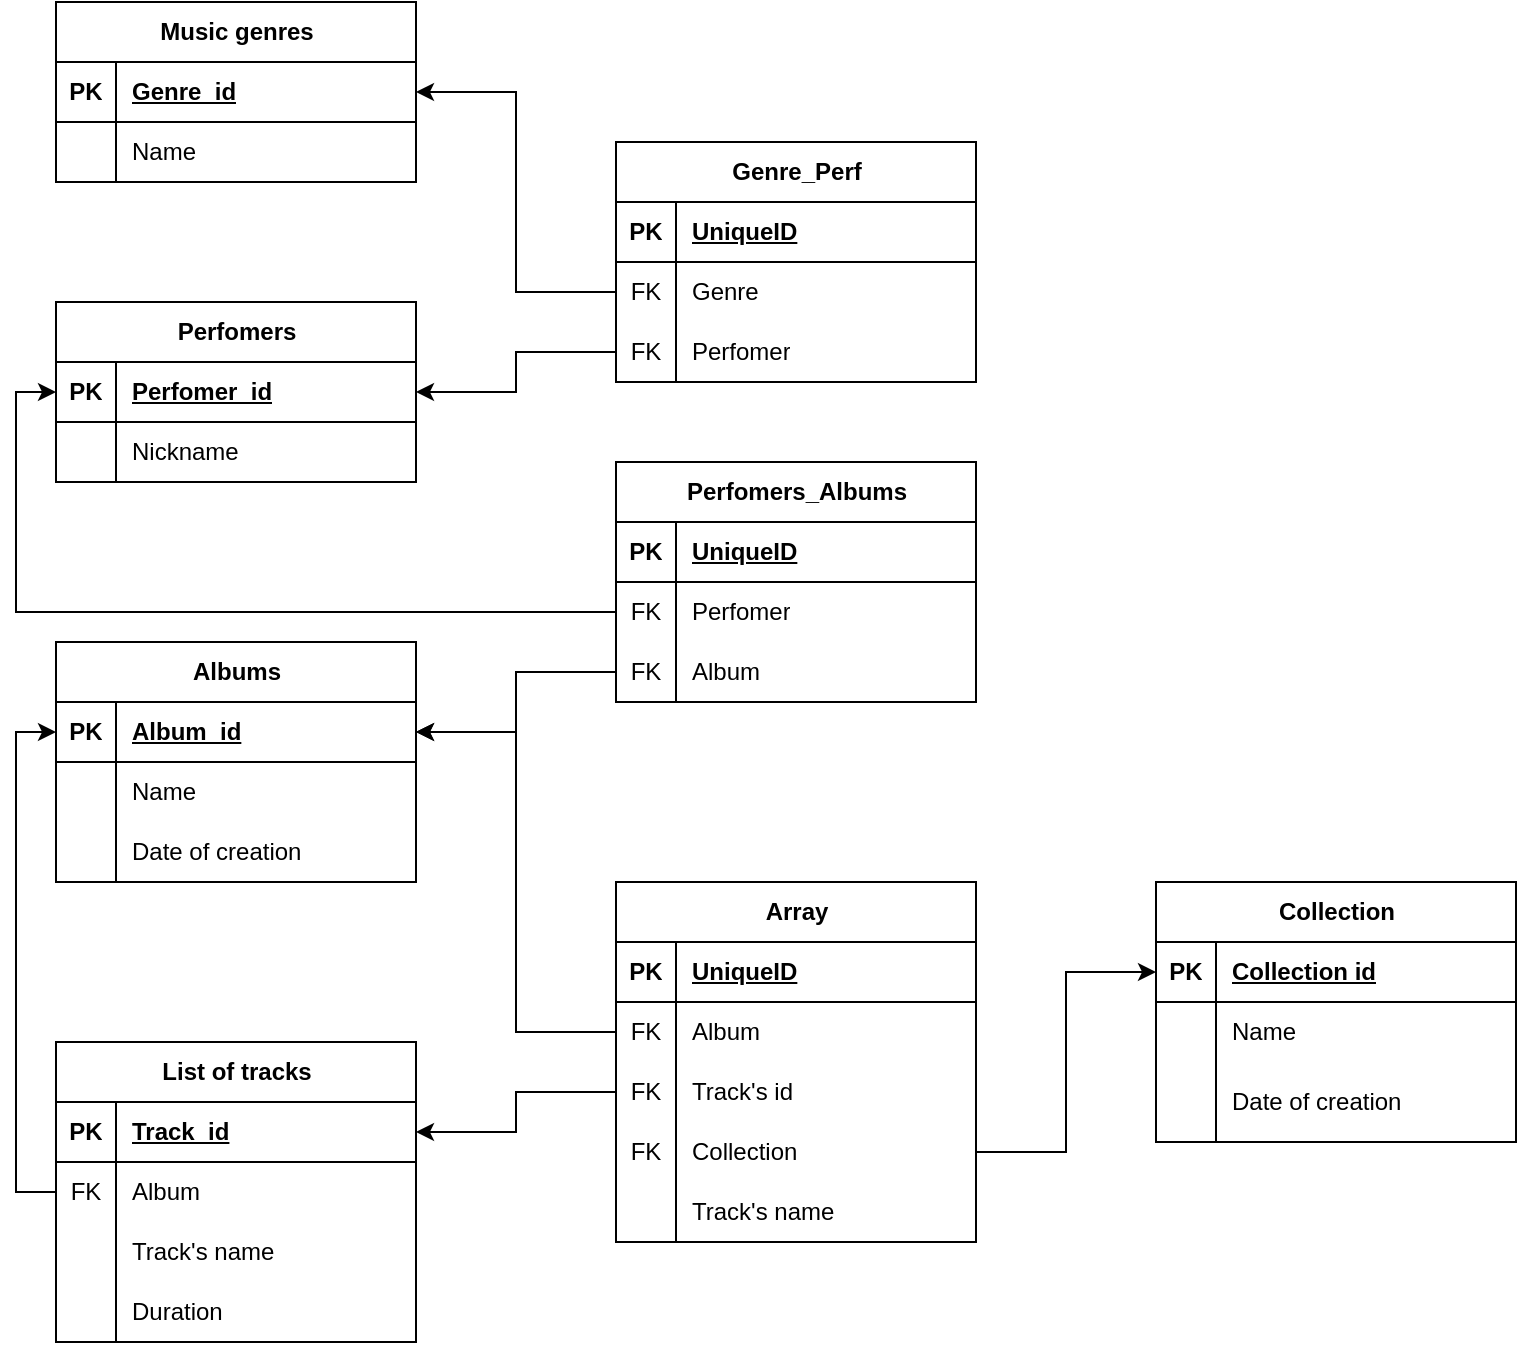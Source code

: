 <mxfile version="21.2.3" type="device">
  <diagram name="Страница 1" id="daUTFE4aFTcDJru5ysR5">
    <mxGraphModel dx="1434" dy="756" grid="1" gridSize="10" guides="1" tooltips="1" connect="1" arrows="1" fold="1" page="1" pageScale="1" pageWidth="827" pageHeight="1169" math="0" shadow="0">
      <root>
        <mxCell id="0" />
        <mxCell id="1" parent="0" />
        <mxCell id="YiW_4CkTxVdw71E6m7iI-1" value="Music genres" style="shape=table;startSize=30;container=1;collapsible=1;childLayout=tableLayout;fixedRows=1;rowLines=0;fontStyle=1;align=center;resizeLast=1;html=1;" vertex="1" parent="1">
          <mxGeometry x="40" y="20" width="180" height="90" as="geometry" />
        </mxCell>
        <mxCell id="YiW_4CkTxVdw71E6m7iI-2" value="" style="shape=tableRow;horizontal=0;startSize=0;swimlaneHead=0;swimlaneBody=0;fillColor=none;collapsible=0;dropTarget=0;points=[[0,0.5],[1,0.5]];portConstraint=eastwest;top=0;left=0;right=0;bottom=1;" vertex="1" parent="YiW_4CkTxVdw71E6m7iI-1">
          <mxGeometry y="30" width="180" height="30" as="geometry" />
        </mxCell>
        <mxCell id="YiW_4CkTxVdw71E6m7iI-3" value="PK" style="shape=partialRectangle;connectable=0;fillColor=none;top=0;left=0;bottom=0;right=0;fontStyle=1;overflow=hidden;whiteSpace=wrap;html=1;" vertex="1" parent="YiW_4CkTxVdw71E6m7iI-2">
          <mxGeometry width="30" height="30" as="geometry">
            <mxRectangle width="30" height="30" as="alternateBounds" />
          </mxGeometry>
        </mxCell>
        <mxCell id="YiW_4CkTxVdw71E6m7iI-4" value="Genre_id" style="shape=partialRectangle;connectable=0;fillColor=none;top=0;left=0;bottom=0;right=0;align=left;spacingLeft=6;fontStyle=5;overflow=hidden;whiteSpace=wrap;html=1;" vertex="1" parent="YiW_4CkTxVdw71E6m7iI-2">
          <mxGeometry x="30" width="150" height="30" as="geometry">
            <mxRectangle width="150" height="30" as="alternateBounds" />
          </mxGeometry>
        </mxCell>
        <mxCell id="YiW_4CkTxVdw71E6m7iI-5" value="" style="shape=tableRow;horizontal=0;startSize=0;swimlaneHead=0;swimlaneBody=0;fillColor=none;collapsible=0;dropTarget=0;points=[[0,0.5],[1,0.5]];portConstraint=eastwest;top=0;left=0;right=0;bottom=0;" vertex="1" parent="YiW_4CkTxVdw71E6m7iI-1">
          <mxGeometry y="60" width="180" height="30" as="geometry" />
        </mxCell>
        <mxCell id="YiW_4CkTxVdw71E6m7iI-6" value="" style="shape=partialRectangle;connectable=0;fillColor=none;top=0;left=0;bottom=0;right=0;editable=1;overflow=hidden;whiteSpace=wrap;html=1;" vertex="1" parent="YiW_4CkTxVdw71E6m7iI-5">
          <mxGeometry width="30" height="30" as="geometry">
            <mxRectangle width="30" height="30" as="alternateBounds" />
          </mxGeometry>
        </mxCell>
        <mxCell id="YiW_4CkTxVdw71E6m7iI-7" value="Name" style="shape=partialRectangle;connectable=0;fillColor=none;top=0;left=0;bottom=0;right=0;align=left;spacingLeft=6;overflow=hidden;whiteSpace=wrap;html=1;" vertex="1" parent="YiW_4CkTxVdw71E6m7iI-5">
          <mxGeometry x="30" width="150" height="30" as="geometry">
            <mxRectangle width="150" height="30" as="alternateBounds" />
          </mxGeometry>
        </mxCell>
        <mxCell id="YiW_4CkTxVdw71E6m7iI-8" value="Perfomers" style="shape=table;startSize=30;container=1;collapsible=1;childLayout=tableLayout;fixedRows=1;rowLines=0;fontStyle=1;align=center;resizeLast=1;html=1;" vertex="1" parent="1">
          <mxGeometry x="40" y="170" width="180" height="90" as="geometry" />
        </mxCell>
        <mxCell id="YiW_4CkTxVdw71E6m7iI-9" value="" style="shape=tableRow;horizontal=0;startSize=0;swimlaneHead=0;swimlaneBody=0;fillColor=none;collapsible=0;dropTarget=0;points=[[0,0.5],[1,0.5]];portConstraint=eastwest;top=0;left=0;right=0;bottom=1;" vertex="1" parent="YiW_4CkTxVdw71E6m7iI-8">
          <mxGeometry y="30" width="180" height="30" as="geometry" />
        </mxCell>
        <mxCell id="YiW_4CkTxVdw71E6m7iI-10" value="PK" style="shape=partialRectangle;connectable=0;fillColor=none;top=0;left=0;bottom=0;right=0;fontStyle=1;overflow=hidden;whiteSpace=wrap;html=1;" vertex="1" parent="YiW_4CkTxVdw71E6m7iI-9">
          <mxGeometry width="30" height="30" as="geometry">
            <mxRectangle width="30" height="30" as="alternateBounds" />
          </mxGeometry>
        </mxCell>
        <mxCell id="YiW_4CkTxVdw71E6m7iI-11" value="Perfomer_id" style="shape=partialRectangle;connectable=0;fillColor=none;top=0;left=0;bottom=0;right=0;align=left;spacingLeft=6;fontStyle=5;overflow=hidden;whiteSpace=wrap;html=1;" vertex="1" parent="YiW_4CkTxVdw71E6m7iI-9">
          <mxGeometry x="30" width="150" height="30" as="geometry">
            <mxRectangle width="150" height="30" as="alternateBounds" />
          </mxGeometry>
        </mxCell>
        <mxCell id="YiW_4CkTxVdw71E6m7iI-12" value="" style="shape=tableRow;horizontal=0;startSize=0;swimlaneHead=0;swimlaneBody=0;fillColor=none;collapsible=0;dropTarget=0;points=[[0,0.5],[1,0.5]];portConstraint=eastwest;top=0;left=0;right=0;bottom=0;" vertex="1" parent="YiW_4CkTxVdw71E6m7iI-8">
          <mxGeometry y="60" width="180" height="30" as="geometry" />
        </mxCell>
        <mxCell id="YiW_4CkTxVdw71E6m7iI-13" value="" style="shape=partialRectangle;connectable=0;fillColor=none;top=0;left=0;bottom=0;right=0;editable=1;overflow=hidden;whiteSpace=wrap;html=1;" vertex="1" parent="YiW_4CkTxVdw71E6m7iI-12">
          <mxGeometry width="30" height="30" as="geometry">
            <mxRectangle width="30" height="30" as="alternateBounds" />
          </mxGeometry>
        </mxCell>
        <mxCell id="YiW_4CkTxVdw71E6m7iI-14" value="Nickname" style="shape=partialRectangle;connectable=0;fillColor=none;top=0;left=0;bottom=0;right=0;align=left;spacingLeft=6;overflow=hidden;whiteSpace=wrap;html=1;" vertex="1" parent="YiW_4CkTxVdw71E6m7iI-12">
          <mxGeometry x="30" width="150" height="30" as="geometry">
            <mxRectangle width="150" height="30" as="alternateBounds" />
          </mxGeometry>
        </mxCell>
        <mxCell id="YiW_4CkTxVdw71E6m7iI-18" value="Genre_Perf" style="shape=table;startSize=30;container=1;collapsible=1;childLayout=tableLayout;fixedRows=1;rowLines=0;fontStyle=1;align=center;resizeLast=1;html=1;" vertex="1" parent="1">
          <mxGeometry x="320" y="90" width="180" height="120" as="geometry" />
        </mxCell>
        <mxCell id="YiW_4CkTxVdw71E6m7iI-19" value="" style="shape=tableRow;horizontal=0;startSize=0;swimlaneHead=0;swimlaneBody=0;fillColor=none;collapsible=0;dropTarget=0;points=[[0,0.5],[1,0.5]];portConstraint=eastwest;top=0;left=0;right=0;bottom=1;" vertex="1" parent="YiW_4CkTxVdw71E6m7iI-18">
          <mxGeometry y="30" width="180" height="30" as="geometry" />
        </mxCell>
        <mxCell id="YiW_4CkTxVdw71E6m7iI-20" value="PK" style="shape=partialRectangle;connectable=0;fillColor=none;top=0;left=0;bottom=0;right=0;fontStyle=1;overflow=hidden;whiteSpace=wrap;html=1;" vertex="1" parent="YiW_4CkTxVdw71E6m7iI-19">
          <mxGeometry width="30" height="30" as="geometry">
            <mxRectangle width="30" height="30" as="alternateBounds" />
          </mxGeometry>
        </mxCell>
        <mxCell id="YiW_4CkTxVdw71E6m7iI-21" value="UniqueID" style="shape=partialRectangle;connectable=0;fillColor=none;top=0;left=0;bottom=0;right=0;align=left;spacingLeft=6;fontStyle=5;overflow=hidden;whiteSpace=wrap;html=1;" vertex="1" parent="YiW_4CkTxVdw71E6m7iI-19">
          <mxGeometry x="30" width="150" height="30" as="geometry">
            <mxRectangle width="150" height="30" as="alternateBounds" />
          </mxGeometry>
        </mxCell>
        <mxCell id="YiW_4CkTxVdw71E6m7iI-22" value="" style="shape=tableRow;horizontal=0;startSize=0;swimlaneHead=0;swimlaneBody=0;fillColor=none;collapsible=0;dropTarget=0;points=[[0,0.5],[1,0.5]];portConstraint=eastwest;top=0;left=0;right=0;bottom=0;" vertex="1" parent="YiW_4CkTxVdw71E6m7iI-18">
          <mxGeometry y="60" width="180" height="30" as="geometry" />
        </mxCell>
        <mxCell id="YiW_4CkTxVdw71E6m7iI-23" value="FK" style="shape=partialRectangle;connectable=0;fillColor=none;top=0;left=0;bottom=0;right=0;editable=1;overflow=hidden;whiteSpace=wrap;html=1;" vertex="1" parent="YiW_4CkTxVdw71E6m7iI-22">
          <mxGeometry width="30" height="30" as="geometry">
            <mxRectangle width="30" height="30" as="alternateBounds" />
          </mxGeometry>
        </mxCell>
        <mxCell id="YiW_4CkTxVdw71E6m7iI-24" value="Genre" style="shape=partialRectangle;connectable=0;fillColor=none;top=0;left=0;bottom=0;right=0;align=left;spacingLeft=6;overflow=hidden;whiteSpace=wrap;html=1;" vertex="1" parent="YiW_4CkTxVdw71E6m7iI-22">
          <mxGeometry x="30" width="150" height="30" as="geometry">
            <mxRectangle width="150" height="30" as="alternateBounds" />
          </mxGeometry>
        </mxCell>
        <mxCell id="YiW_4CkTxVdw71E6m7iI-25" value="" style="shape=tableRow;horizontal=0;startSize=0;swimlaneHead=0;swimlaneBody=0;fillColor=none;collapsible=0;dropTarget=0;points=[[0,0.5],[1,0.5]];portConstraint=eastwest;top=0;left=0;right=0;bottom=0;" vertex="1" parent="YiW_4CkTxVdw71E6m7iI-18">
          <mxGeometry y="90" width="180" height="30" as="geometry" />
        </mxCell>
        <mxCell id="YiW_4CkTxVdw71E6m7iI-26" value="FK" style="shape=partialRectangle;connectable=0;fillColor=none;top=0;left=0;bottom=0;right=0;editable=1;overflow=hidden;whiteSpace=wrap;html=1;" vertex="1" parent="YiW_4CkTxVdw71E6m7iI-25">
          <mxGeometry width="30" height="30" as="geometry">
            <mxRectangle width="30" height="30" as="alternateBounds" />
          </mxGeometry>
        </mxCell>
        <mxCell id="YiW_4CkTxVdw71E6m7iI-27" value="Perfomer" style="shape=partialRectangle;connectable=0;fillColor=none;top=0;left=0;bottom=0;right=0;align=left;spacingLeft=6;overflow=hidden;whiteSpace=wrap;html=1;" vertex="1" parent="YiW_4CkTxVdw71E6m7iI-25">
          <mxGeometry x="30" width="150" height="30" as="geometry">
            <mxRectangle width="150" height="30" as="alternateBounds" />
          </mxGeometry>
        </mxCell>
        <mxCell id="YiW_4CkTxVdw71E6m7iI-31" style="edgeStyle=orthogonalEdgeStyle;rounded=0;orthogonalLoop=1;jettySize=auto;html=1;exitX=0;exitY=0.5;exitDx=0;exitDy=0;entryX=1;entryY=0.5;entryDx=0;entryDy=0;" edge="1" parent="1" source="YiW_4CkTxVdw71E6m7iI-22" target="YiW_4CkTxVdw71E6m7iI-2">
          <mxGeometry relative="1" as="geometry" />
        </mxCell>
        <mxCell id="YiW_4CkTxVdw71E6m7iI-33" value="Albums" style="shape=table;startSize=30;container=1;collapsible=1;childLayout=tableLayout;fixedRows=1;rowLines=0;fontStyle=1;align=center;resizeLast=1;html=1;" vertex="1" parent="1">
          <mxGeometry x="40" y="340" width="180" height="120" as="geometry" />
        </mxCell>
        <mxCell id="YiW_4CkTxVdw71E6m7iI-34" value="" style="shape=tableRow;horizontal=0;startSize=0;swimlaneHead=0;swimlaneBody=0;fillColor=none;collapsible=0;dropTarget=0;points=[[0,0.5],[1,0.5]];portConstraint=eastwest;top=0;left=0;right=0;bottom=1;" vertex="1" parent="YiW_4CkTxVdw71E6m7iI-33">
          <mxGeometry y="30" width="180" height="30" as="geometry" />
        </mxCell>
        <mxCell id="YiW_4CkTxVdw71E6m7iI-35" value="PK" style="shape=partialRectangle;connectable=0;fillColor=none;top=0;left=0;bottom=0;right=0;fontStyle=1;overflow=hidden;whiteSpace=wrap;html=1;" vertex="1" parent="YiW_4CkTxVdw71E6m7iI-34">
          <mxGeometry width="30" height="30" as="geometry">
            <mxRectangle width="30" height="30" as="alternateBounds" />
          </mxGeometry>
        </mxCell>
        <mxCell id="YiW_4CkTxVdw71E6m7iI-36" value="Album_id" style="shape=partialRectangle;connectable=0;fillColor=none;top=0;left=0;bottom=0;right=0;align=left;spacingLeft=6;fontStyle=5;overflow=hidden;whiteSpace=wrap;html=1;" vertex="1" parent="YiW_4CkTxVdw71E6m7iI-34">
          <mxGeometry x="30" width="150" height="30" as="geometry">
            <mxRectangle width="150" height="30" as="alternateBounds" />
          </mxGeometry>
        </mxCell>
        <mxCell id="YiW_4CkTxVdw71E6m7iI-37" value="" style="shape=tableRow;horizontal=0;startSize=0;swimlaneHead=0;swimlaneBody=0;fillColor=none;collapsible=0;dropTarget=0;points=[[0,0.5],[1,0.5]];portConstraint=eastwest;top=0;left=0;right=0;bottom=0;" vertex="1" parent="YiW_4CkTxVdw71E6m7iI-33">
          <mxGeometry y="60" width="180" height="30" as="geometry" />
        </mxCell>
        <mxCell id="YiW_4CkTxVdw71E6m7iI-38" value="" style="shape=partialRectangle;connectable=0;fillColor=none;top=0;left=0;bottom=0;right=0;editable=1;overflow=hidden;whiteSpace=wrap;html=1;" vertex="1" parent="YiW_4CkTxVdw71E6m7iI-37">
          <mxGeometry width="30" height="30" as="geometry">
            <mxRectangle width="30" height="30" as="alternateBounds" />
          </mxGeometry>
        </mxCell>
        <mxCell id="YiW_4CkTxVdw71E6m7iI-39" value="Name" style="shape=partialRectangle;connectable=0;fillColor=none;top=0;left=0;bottom=0;right=0;align=left;spacingLeft=6;overflow=hidden;whiteSpace=wrap;html=1;" vertex="1" parent="YiW_4CkTxVdw71E6m7iI-37">
          <mxGeometry x="30" width="150" height="30" as="geometry">
            <mxRectangle width="150" height="30" as="alternateBounds" />
          </mxGeometry>
        </mxCell>
        <mxCell id="YiW_4CkTxVdw71E6m7iI-40" value="" style="shape=tableRow;horizontal=0;startSize=0;swimlaneHead=0;swimlaneBody=0;fillColor=none;collapsible=0;dropTarget=0;points=[[0,0.5],[1,0.5]];portConstraint=eastwest;top=0;left=0;right=0;bottom=0;" vertex="1" parent="YiW_4CkTxVdw71E6m7iI-33">
          <mxGeometry y="90" width="180" height="30" as="geometry" />
        </mxCell>
        <mxCell id="YiW_4CkTxVdw71E6m7iI-41" value="" style="shape=partialRectangle;connectable=0;fillColor=none;top=0;left=0;bottom=0;right=0;editable=1;overflow=hidden;whiteSpace=wrap;html=1;" vertex="1" parent="YiW_4CkTxVdw71E6m7iI-40">
          <mxGeometry width="30" height="30" as="geometry">
            <mxRectangle width="30" height="30" as="alternateBounds" />
          </mxGeometry>
        </mxCell>
        <mxCell id="YiW_4CkTxVdw71E6m7iI-42" value="Date of creation" style="shape=partialRectangle;connectable=0;fillColor=none;top=0;left=0;bottom=0;right=0;align=left;spacingLeft=6;overflow=hidden;whiteSpace=wrap;html=1;" vertex="1" parent="YiW_4CkTxVdw71E6m7iI-40">
          <mxGeometry x="30" width="150" height="30" as="geometry">
            <mxRectangle width="150" height="30" as="alternateBounds" />
          </mxGeometry>
        </mxCell>
        <mxCell id="YiW_4CkTxVdw71E6m7iI-46" value="Perfomers_Albums" style="shape=table;startSize=30;container=1;collapsible=1;childLayout=tableLayout;fixedRows=1;rowLines=0;fontStyle=1;align=center;resizeLast=1;html=1;" vertex="1" parent="1">
          <mxGeometry x="320" y="250" width="180" height="120" as="geometry" />
        </mxCell>
        <mxCell id="YiW_4CkTxVdw71E6m7iI-47" value="" style="shape=tableRow;horizontal=0;startSize=0;swimlaneHead=0;swimlaneBody=0;fillColor=none;collapsible=0;dropTarget=0;points=[[0,0.5],[1,0.5]];portConstraint=eastwest;top=0;left=0;right=0;bottom=1;" vertex="1" parent="YiW_4CkTxVdw71E6m7iI-46">
          <mxGeometry y="30" width="180" height="30" as="geometry" />
        </mxCell>
        <mxCell id="YiW_4CkTxVdw71E6m7iI-48" value="PK" style="shape=partialRectangle;connectable=0;fillColor=none;top=0;left=0;bottom=0;right=0;fontStyle=1;overflow=hidden;whiteSpace=wrap;html=1;" vertex="1" parent="YiW_4CkTxVdw71E6m7iI-47">
          <mxGeometry width="30" height="30" as="geometry">
            <mxRectangle width="30" height="30" as="alternateBounds" />
          </mxGeometry>
        </mxCell>
        <mxCell id="YiW_4CkTxVdw71E6m7iI-49" value="UniqueID" style="shape=partialRectangle;connectable=0;fillColor=none;top=0;left=0;bottom=0;right=0;align=left;spacingLeft=6;fontStyle=5;overflow=hidden;whiteSpace=wrap;html=1;" vertex="1" parent="YiW_4CkTxVdw71E6m7iI-47">
          <mxGeometry x="30" width="150" height="30" as="geometry">
            <mxRectangle width="150" height="30" as="alternateBounds" />
          </mxGeometry>
        </mxCell>
        <mxCell id="YiW_4CkTxVdw71E6m7iI-50" value="" style="shape=tableRow;horizontal=0;startSize=0;swimlaneHead=0;swimlaneBody=0;fillColor=none;collapsible=0;dropTarget=0;points=[[0,0.5],[1,0.5]];portConstraint=eastwest;top=0;left=0;right=0;bottom=0;" vertex="1" parent="YiW_4CkTxVdw71E6m7iI-46">
          <mxGeometry y="60" width="180" height="30" as="geometry" />
        </mxCell>
        <mxCell id="YiW_4CkTxVdw71E6m7iI-51" value="FK" style="shape=partialRectangle;connectable=0;fillColor=none;top=0;left=0;bottom=0;right=0;editable=1;overflow=hidden;whiteSpace=wrap;html=1;" vertex="1" parent="YiW_4CkTxVdw71E6m7iI-50">
          <mxGeometry width="30" height="30" as="geometry">
            <mxRectangle width="30" height="30" as="alternateBounds" />
          </mxGeometry>
        </mxCell>
        <mxCell id="YiW_4CkTxVdw71E6m7iI-52" value="Perfomer" style="shape=partialRectangle;connectable=0;fillColor=none;top=0;left=0;bottom=0;right=0;align=left;spacingLeft=6;overflow=hidden;whiteSpace=wrap;html=1;" vertex="1" parent="YiW_4CkTxVdw71E6m7iI-50">
          <mxGeometry x="30" width="150" height="30" as="geometry">
            <mxRectangle width="150" height="30" as="alternateBounds" />
          </mxGeometry>
        </mxCell>
        <mxCell id="YiW_4CkTxVdw71E6m7iI-53" value="" style="shape=tableRow;horizontal=0;startSize=0;swimlaneHead=0;swimlaneBody=0;fillColor=none;collapsible=0;dropTarget=0;points=[[0,0.5],[1,0.5]];portConstraint=eastwest;top=0;left=0;right=0;bottom=0;" vertex="1" parent="YiW_4CkTxVdw71E6m7iI-46">
          <mxGeometry y="90" width="180" height="30" as="geometry" />
        </mxCell>
        <mxCell id="YiW_4CkTxVdw71E6m7iI-54" value="FK" style="shape=partialRectangle;connectable=0;fillColor=none;top=0;left=0;bottom=0;right=0;editable=1;overflow=hidden;whiteSpace=wrap;html=1;" vertex="1" parent="YiW_4CkTxVdw71E6m7iI-53">
          <mxGeometry width="30" height="30" as="geometry">
            <mxRectangle width="30" height="30" as="alternateBounds" />
          </mxGeometry>
        </mxCell>
        <mxCell id="YiW_4CkTxVdw71E6m7iI-55" value="Album" style="shape=partialRectangle;connectable=0;fillColor=none;top=0;left=0;bottom=0;right=0;align=left;spacingLeft=6;overflow=hidden;whiteSpace=wrap;html=1;" vertex="1" parent="YiW_4CkTxVdw71E6m7iI-53">
          <mxGeometry x="30" width="150" height="30" as="geometry">
            <mxRectangle width="150" height="30" as="alternateBounds" />
          </mxGeometry>
        </mxCell>
        <mxCell id="YiW_4CkTxVdw71E6m7iI-63" style="edgeStyle=orthogonalEdgeStyle;rounded=0;orthogonalLoop=1;jettySize=auto;html=1;exitX=0;exitY=0.5;exitDx=0;exitDy=0;entryX=1;entryY=0.5;entryDx=0;entryDy=0;" edge="1" parent="1" source="YiW_4CkTxVdw71E6m7iI-25" target="YiW_4CkTxVdw71E6m7iI-9">
          <mxGeometry relative="1" as="geometry" />
        </mxCell>
        <mxCell id="YiW_4CkTxVdw71E6m7iI-64" style="edgeStyle=orthogonalEdgeStyle;rounded=0;orthogonalLoop=1;jettySize=auto;html=1;exitX=0;exitY=0.5;exitDx=0;exitDy=0;entryX=0;entryY=0.5;entryDx=0;entryDy=0;" edge="1" parent="1" source="YiW_4CkTxVdw71E6m7iI-50" target="YiW_4CkTxVdw71E6m7iI-9">
          <mxGeometry relative="1" as="geometry" />
        </mxCell>
        <mxCell id="YiW_4CkTxVdw71E6m7iI-65" style="edgeStyle=orthogonalEdgeStyle;rounded=0;orthogonalLoop=1;jettySize=auto;html=1;exitX=0;exitY=0.5;exitDx=0;exitDy=0;entryX=1;entryY=0.5;entryDx=0;entryDy=0;" edge="1" parent="1" source="YiW_4CkTxVdw71E6m7iI-53" target="YiW_4CkTxVdw71E6m7iI-34">
          <mxGeometry relative="1" as="geometry" />
        </mxCell>
        <mxCell id="YiW_4CkTxVdw71E6m7iI-66" value="List of tracks" style="shape=table;startSize=30;container=1;collapsible=1;childLayout=tableLayout;fixedRows=1;rowLines=0;fontStyle=1;align=center;resizeLast=1;html=1;" vertex="1" parent="1">
          <mxGeometry x="40" y="540" width="180" height="150" as="geometry" />
        </mxCell>
        <mxCell id="YiW_4CkTxVdw71E6m7iI-67" value="" style="shape=tableRow;horizontal=0;startSize=0;swimlaneHead=0;swimlaneBody=0;fillColor=none;collapsible=0;dropTarget=0;points=[[0,0.5],[1,0.5]];portConstraint=eastwest;top=0;left=0;right=0;bottom=1;" vertex="1" parent="YiW_4CkTxVdw71E6m7iI-66">
          <mxGeometry y="30" width="180" height="30" as="geometry" />
        </mxCell>
        <mxCell id="YiW_4CkTxVdw71E6m7iI-68" value="PK" style="shape=partialRectangle;connectable=0;fillColor=none;top=0;left=0;bottom=0;right=0;fontStyle=1;overflow=hidden;whiteSpace=wrap;html=1;" vertex="1" parent="YiW_4CkTxVdw71E6m7iI-67">
          <mxGeometry width="30" height="30" as="geometry">
            <mxRectangle width="30" height="30" as="alternateBounds" />
          </mxGeometry>
        </mxCell>
        <mxCell id="YiW_4CkTxVdw71E6m7iI-69" value="Track_id" style="shape=partialRectangle;connectable=0;fillColor=none;top=0;left=0;bottom=0;right=0;align=left;spacingLeft=6;fontStyle=5;overflow=hidden;whiteSpace=wrap;html=1;" vertex="1" parent="YiW_4CkTxVdw71E6m7iI-67">
          <mxGeometry x="30" width="150" height="30" as="geometry">
            <mxRectangle width="150" height="30" as="alternateBounds" />
          </mxGeometry>
        </mxCell>
        <mxCell id="YiW_4CkTxVdw71E6m7iI-70" value="" style="shape=tableRow;horizontal=0;startSize=0;swimlaneHead=0;swimlaneBody=0;fillColor=none;collapsible=0;dropTarget=0;points=[[0,0.5],[1,0.5]];portConstraint=eastwest;top=0;left=0;right=0;bottom=0;" vertex="1" parent="YiW_4CkTxVdw71E6m7iI-66">
          <mxGeometry y="60" width="180" height="30" as="geometry" />
        </mxCell>
        <mxCell id="YiW_4CkTxVdw71E6m7iI-71" value="FK" style="shape=partialRectangle;connectable=0;fillColor=none;top=0;left=0;bottom=0;right=0;editable=1;overflow=hidden;whiteSpace=wrap;html=1;" vertex="1" parent="YiW_4CkTxVdw71E6m7iI-70">
          <mxGeometry width="30" height="30" as="geometry">
            <mxRectangle width="30" height="30" as="alternateBounds" />
          </mxGeometry>
        </mxCell>
        <mxCell id="YiW_4CkTxVdw71E6m7iI-72" value="Album" style="shape=partialRectangle;connectable=0;fillColor=none;top=0;left=0;bottom=0;right=0;align=left;spacingLeft=6;overflow=hidden;whiteSpace=wrap;html=1;" vertex="1" parent="YiW_4CkTxVdw71E6m7iI-70">
          <mxGeometry x="30" width="150" height="30" as="geometry">
            <mxRectangle width="150" height="30" as="alternateBounds" />
          </mxGeometry>
        </mxCell>
        <mxCell id="YiW_4CkTxVdw71E6m7iI-73" value="" style="shape=tableRow;horizontal=0;startSize=0;swimlaneHead=0;swimlaneBody=0;fillColor=none;collapsible=0;dropTarget=0;points=[[0,0.5],[1,0.5]];portConstraint=eastwest;top=0;left=0;right=0;bottom=0;" vertex="1" parent="YiW_4CkTxVdw71E6m7iI-66">
          <mxGeometry y="90" width="180" height="30" as="geometry" />
        </mxCell>
        <mxCell id="YiW_4CkTxVdw71E6m7iI-74" value="" style="shape=partialRectangle;connectable=0;fillColor=none;top=0;left=0;bottom=0;right=0;editable=1;overflow=hidden;whiteSpace=wrap;html=1;" vertex="1" parent="YiW_4CkTxVdw71E6m7iI-73">
          <mxGeometry width="30" height="30" as="geometry">
            <mxRectangle width="30" height="30" as="alternateBounds" />
          </mxGeometry>
        </mxCell>
        <mxCell id="YiW_4CkTxVdw71E6m7iI-75" value="Track&#39;s name" style="shape=partialRectangle;connectable=0;fillColor=none;top=0;left=0;bottom=0;right=0;align=left;spacingLeft=6;overflow=hidden;whiteSpace=wrap;html=1;" vertex="1" parent="YiW_4CkTxVdw71E6m7iI-73">
          <mxGeometry x="30" width="150" height="30" as="geometry">
            <mxRectangle width="150" height="30" as="alternateBounds" />
          </mxGeometry>
        </mxCell>
        <mxCell id="YiW_4CkTxVdw71E6m7iI-76" value="" style="shape=tableRow;horizontal=0;startSize=0;swimlaneHead=0;swimlaneBody=0;fillColor=none;collapsible=0;dropTarget=0;points=[[0,0.5],[1,0.5]];portConstraint=eastwest;top=0;left=0;right=0;bottom=0;" vertex="1" parent="YiW_4CkTxVdw71E6m7iI-66">
          <mxGeometry y="120" width="180" height="30" as="geometry" />
        </mxCell>
        <mxCell id="YiW_4CkTxVdw71E6m7iI-77" value="" style="shape=partialRectangle;connectable=0;fillColor=none;top=0;left=0;bottom=0;right=0;editable=1;overflow=hidden;whiteSpace=wrap;html=1;" vertex="1" parent="YiW_4CkTxVdw71E6m7iI-76">
          <mxGeometry width="30" height="30" as="geometry">
            <mxRectangle width="30" height="30" as="alternateBounds" />
          </mxGeometry>
        </mxCell>
        <mxCell id="YiW_4CkTxVdw71E6m7iI-78" value="Duration" style="shape=partialRectangle;connectable=0;fillColor=none;top=0;left=0;bottom=0;right=0;align=left;spacingLeft=6;overflow=hidden;whiteSpace=wrap;html=1;" vertex="1" parent="YiW_4CkTxVdw71E6m7iI-76">
          <mxGeometry x="30" width="150" height="30" as="geometry">
            <mxRectangle width="150" height="30" as="alternateBounds" />
          </mxGeometry>
        </mxCell>
        <mxCell id="YiW_4CkTxVdw71E6m7iI-79" value="Collection" style="shape=table;startSize=30;container=1;collapsible=1;childLayout=tableLayout;fixedRows=1;rowLines=0;fontStyle=1;align=center;resizeLast=1;html=1;" vertex="1" parent="1">
          <mxGeometry x="590" y="460" width="180" height="130" as="geometry" />
        </mxCell>
        <mxCell id="YiW_4CkTxVdw71E6m7iI-80" value="" style="shape=tableRow;horizontal=0;startSize=0;swimlaneHead=0;swimlaneBody=0;fillColor=none;collapsible=0;dropTarget=0;points=[[0,0.5],[1,0.5]];portConstraint=eastwest;top=0;left=0;right=0;bottom=1;" vertex="1" parent="YiW_4CkTxVdw71E6m7iI-79">
          <mxGeometry y="30" width="180" height="30" as="geometry" />
        </mxCell>
        <mxCell id="YiW_4CkTxVdw71E6m7iI-81" value="PK" style="shape=partialRectangle;connectable=0;fillColor=none;top=0;left=0;bottom=0;right=0;fontStyle=1;overflow=hidden;whiteSpace=wrap;html=1;" vertex="1" parent="YiW_4CkTxVdw71E6m7iI-80">
          <mxGeometry width="30" height="30" as="geometry">
            <mxRectangle width="30" height="30" as="alternateBounds" />
          </mxGeometry>
        </mxCell>
        <mxCell id="YiW_4CkTxVdw71E6m7iI-82" value="Collection id" style="shape=partialRectangle;connectable=0;fillColor=none;top=0;left=0;bottom=0;right=0;align=left;spacingLeft=6;fontStyle=5;overflow=hidden;whiteSpace=wrap;html=1;" vertex="1" parent="YiW_4CkTxVdw71E6m7iI-80">
          <mxGeometry x="30" width="150" height="30" as="geometry">
            <mxRectangle width="150" height="30" as="alternateBounds" />
          </mxGeometry>
        </mxCell>
        <mxCell id="YiW_4CkTxVdw71E6m7iI-83" value="" style="shape=tableRow;horizontal=0;startSize=0;swimlaneHead=0;swimlaneBody=0;fillColor=none;collapsible=0;dropTarget=0;points=[[0,0.5],[1,0.5]];portConstraint=eastwest;top=0;left=0;right=0;bottom=0;" vertex="1" parent="YiW_4CkTxVdw71E6m7iI-79">
          <mxGeometry y="60" width="180" height="30" as="geometry" />
        </mxCell>
        <mxCell id="YiW_4CkTxVdw71E6m7iI-84" value="" style="shape=partialRectangle;connectable=0;fillColor=none;top=0;left=0;bottom=0;right=0;editable=1;overflow=hidden;whiteSpace=wrap;html=1;" vertex="1" parent="YiW_4CkTxVdw71E6m7iI-83">
          <mxGeometry width="30" height="30" as="geometry">
            <mxRectangle width="30" height="30" as="alternateBounds" />
          </mxGeometry>
        </mxCell>
        <mxCell id="YiW_4CkTxVdw71E6m7iI-85" value="Name" style="shape=partialRectangle;connectable=0;fillColor=none;top=0;left=0;bottom=0;right=0;align=left;spacingLeft=6;overflow=hidden;whiteSpace=wrap;html=1;" vertex="1" parent="YiW_4CkTxVdw71E6m7iI-83">
          <mxGeometry x="30" width="150" height="30" as="geometry">
            <mxRectangle width="150" height="30" as="alternateBounds" />
          </mxGeometry>
        </mxCell>
        <mxCell id="YiW_4CkTxVdw71E6m7iI-86" value="" style="shape=tableRow;horizontal=0;startSize=0;swimlaneHead=0;swimlaneBody=0;fillColor=none;collapsible=0;dropTarget=0;points=[[0,0.5],[1,0.5]];portConstraint=eastwest;top=0;left=0;right=0;bottom=0;" vertex="1" parent="YiW_4CkTxVdw71E6m7iI-79">
          <mxGeometry y="90" width="180" height="40" as="geometry" />
        </mxCell>
        <mxCell id="YiW_4CkTxVdw71E6m7iI-87" value="" style="shape=partialRectangle;connectable=0;fillColor=none;top=0;left=0;bottom=0;right=0;editable=1;overflow=hidden;whiteSpace=wrap;html=1;" vertex="1" parent="YiW_4CkTxVdw71E6m7iI-86">
          <mxGeometry width="30" height="40" as="geometry">
            <mxRectangle width="30" height="40" as="alternateBounds" />
          </mxGeometry>
        </mxCell>
        <mxCell id="YiW_4CkTxVdw71E6m7iI-88" value="Date of creation" style="shape=partialRectangle;connectable=0;fillColor=none;top=0;left=0;bottom=0;right=0;align=left;spacingLeft=6;overflow=hidden;whiteSpace=wrap;html=1;" vertex="1" parent="YiW_4CkTxVdw71E6m7iI-86">
          <mxGeometry x="30" width="150" height="40" as="geometry">
            <mxRectangle width="150" height="40" as="alternateBounds" />
          </mxGeometry>
        </mxCell>
        <mxCell id="YiW_4CkTxVdw71E6m7iI-89" style="edgeStyle=orthogonalEdgeStyle;rounded=0;orthogonalLoop=1;jettySize=auto;html=1;exitX=0;exitY=0.5;exitDx=0;exitDy=0;entryX=0;entryY=0.5;entryDx=0;entryDy=0;" edge="1" parent="1" source="YiW_4CkTxVdw71E6m7iI-70" target="YiW_4CkTxVdw71E6m7iI-34">
          <mxGeometry relative="1" as="geometry" />
        </mxCell>
        <mxCell id="YiW_4CkTxVdw71E6m7iI-107" value="Array" style="shape=table;startSize=30;container=1;collapsible=1;childLayout=tableLayout;fixedRows=1;rowLines=0;fontStyle=1;align=center;resizeLast=1;html=1;" vertex="1" parent="1">
          <mxGeometry x="320" y="460" width="180" height="180" as="geometry" />
        </mxCell>
        <mxCell id="YiW_4CkTxVdw71E6m7iI-108" value="" style="shape=tableRow;horizontal=0;startSize=0;swimlaneHead=0;swimlaneBody=0;fillColor=none;collapsible=0;dropTarget=0;points=[[0,0.5],[1,0.5]];portConstraint=eastwest;top=0;left=0;right=0;bottom=1;" vertex="1" parent="YiW_4CkTxVdw71E6m7iI-107">
          <mxGeometry y="30" width="180" height="30" as="geometry" />
        </mxCell>
        <mxCell id="YiW_4CkTxVdw71E6m7iI-109" value="PK" style="shape=partialRectangle;connectable=0;fillColor=none;top=0;left=0;bottom=0;right=0;fontStyle=1;overflow=hidden;whiteSpace=wrap;html=1;" vertex="1" parent="YiW_4CkTxVdw71E6m7iI-108">
          <mxGeometry width="30" height="30" as="geometry">
            <mxRectangle width="30" height="30" as="alternateBounds" />
          </mxGeometry>
        </mxCell>
        <mxCell id="YiW_4CkTxVdw71E6m7iI-110" value="UniqueID" style="shape=partialRectangle;connectable=0;fillColor=none;top=0;left=0;bottom=0;right=0;align=left;spacingLeft=6;fontStyle=5;overflow=hidden;whiteSpace=wrap;html=1;" vertex="1" parent="YiW_4CkTxVdw71E6m7iI-108">
          <mxGeometry x="30" width="150" height="30" as="geometry">
            <mxRectangle width="150" height="30" as="alternateBounds" />
          </mxGeometry>
        </mxCell>
        <mxCell id="YiW_4CkTxVdw71E6m7iI-111" value="" style="shape=tableRow;horizontal=0;startSize=0;swimlaneHead=0;swimlaneBody=0;fillColor=none;collapsible=0;dropTarget=0;points=[[0,0.5],[1,0.5]];portConstraint=eastwest;top=0;left=0;right=0;bottom=0;" vertex="1" parent="YiW_4CkTxVdw71E6m7iI-107">
          <mxGeometry y="60" width="180" height="30" as="geometry" />
        </mxCell>
        <mxCell id="YiW_4CkTxVdw71E6m7iI-112" value="FK" style="shape=partialRectangle;connectable=0;fillColor=none;top=0;left=0;bottom=0;right=0;editable=1;overflow=hidden;whiteSpace=wrap;html=1;" vertex="1" parent="YiW_4CkTxVdw71E6m7iI-111">
          <mxGeometry width="30" height="30" as="geometry">
            <mxRectangle width="30" height="30" as="alternateBounds" />
          </mxGeometry>
        </mxCell>
        <mxCell id="YiW_4CkTxVdw71E6m7iI-113" value="Album" style="shape=partialRectangle;connectable=0;fillColor=none;top=0;left=0;bottom=0;right=0;align=left;spacingLeft=6;overflow=hidden;whiteSpace=wrap;html=1;" vertex="1" parent="YiW_4CkTxVdw71E6m7iI-111">
          <mxGeometry x="30" width="150" height="30" as="geometry">
            <mxRectangle width="150" height="30" as="alternateBounds" />
          </mxGeometry>
        </mxCell>
        <mxCell id="YiW_4CkTxVdw71E6m7iI-114" value="" style="shape=tableRow;horizontal=0;startSize=0;swimlaneHead=0;swimlaneBody=0;fillColor=none;collapsible=0;dropTarget=0;points=[[0,0.5],[1,0.5]];portConstraint=eastwest;top=0;left=0;right=0;bottom=0;" vertex="1" parent="YiW_4CkTxVdw71E6m7iI-107">
          <mxGeometry y="90" width="180" height="30" as="geometry" />
        </mxCell>
        <mxCell id="YiW_4CkTxVdw71E6m7iI-115" value="FK" style="shape=partialRectangle;connectable=0;fillColor=none;top=0;left=0;bottom=0;right=0;editable=1;overflow=hidden;whiteSpace=wrap;html=1;" vertex="1" parent="YiW_4CkTxVdw71E6m7iI-114">
          <mxGeometry width="30" height="30" as="geometry">
            <mxRectangle width="30" height="30" as="alternateBounds" />
          </mxGeometry>
        </mxCell>
        <mxCell id="YiW_4CkTxVdw71E6m7iI-116" value="Track&#39;s id" style="shape=partialRectangle;connectable=0;fillColor=none;top=0;left=0;bottom=0;right=0;align=left;spacingLeft=6;overflow=hidden;whiteSpace=wrap;html=1;" vertex="1" parent="YiW_4CkTxVdw71E6m7iI-114">
          <mxGeometry x="30" width="150" height="30" as="geometry">
            <mxRectangle width="150" height="30" as="alternateBounds" />
          </mxGeometry>
        </mxCell>
        <mxCell id="YiW_4CkTxVdw71E6m7iI-145" style="shape=tableRow;horizontal=0;startSize=0;swimlaneHead=0;swimlaneBody=0;fillColor=none;collapsible=0;dropTarget=0;points=[[0,0.5],[1,0.5]];portConstraint=eastwest;top=0;left=0;right=0;bottom=0;" vertex="1" parent="YiW_4CkTxVdw71E6m7iI-107">
          <mxGeometry y="120" width="180" height="30" as="geometry" />
        </mxCell>
        <mxCell id="YiW_4CkTxVdw71E6m7iI-146" value="FK" style="shape=partialRectangle;connectable=0;fillColor=none;top=0;left=0;bottom=0;right=0;editable=1;overflow=hidden;whiteSpace=wrap;html=1;" vertex="1" parent="YiW_4CkTxVdw71E6m7iI-145">
          <mxGeometry width="30" height="30" as="geometry">
            <mxRectangle width="30" height="30" as="alternateBounds" />
          </mxGeometry>
        </mxCell>
        <mxCell id="YiW_4CkTxVdw71E6m7iI-147" value="Collection" style="shape=partialRectangle;connectable=0;fillColor=none;top=0;left=0;bottom=0;right=0;align=left;spacingLeft=6;overflow=hidden;whiteSpace=wrap;html=1;" vertex="1" parent="YiW_4CkTxVdw71E6m7iI-145">
          <mxGeometry x="30" width="150" height="30" as="geometry">
            <mxRectangle width="150" height="30" as="alternateBounds" />
          </mxGeometry>
        </mxCell>
        <mxCell id="YiW_4CkTxVdw71E6m7iI-142" style="shape=tableRow;horizontal=0;startSize=0;swimlaneHead=0;swimlaneBody=0;fillColor=none;collapsible=0;dropTarget=0;points=[[0,0.5],[1,0.5]];portConstraint=eastwest;top=0;left=0;right=0;bottom=0;" vertex="1" parent="YiW_4CkTxVdw71E6m7iI-107">
          <mxGeometry y="150" width="180" height="30" as="geometry" />
        </mxCell>
        <mxCell id="YiW_4CkTxVdw71E6m7iI-143" style="shape=partialRectangle;connectable=0;fillColor=none;top=0;left=0;bottom=0;right=0;editable=1;overflow=hidden;whiteSpace=wrap;html=1;" vertex="1" parent="YiW_4CkTxVdw71E6m7iI-142">
          <mxGeometry width="30" height="30" as="geometry">
            <mxRectangle width="30" height="30" as="alternateBounds" />
          </mxGeometry>
        </mxCell>
        <mxCell id="YiW_4CkTxVdw71E6m7iI-144" value="Track&#39;s name" style="shape=partialRectangle;connectable=0;fillColor=none;top=0;left=0;bottom=0;right=0;align=left;spacingLeft=6;overflow=hidden;whiteSpace=wrap;html=1;" vertex="1" parent="YiW_4CkTxVdw71E6m7iI-142">
          <mxGeometry x="30" width="150" height="30" as="geometry">
            <mxRectangle width="150" height="30" as="alternateBounds" />
          </mxGeometry>
        </mxCell>
        <mxCell id="YiW_4CkTxVdw71E6m7iI-120" style="edgeStyle=orthogonalEdgeStyle;rounded=0;orthogonalLoop=1;jettySize=auto;html=1;exitX=0;exitY=0.5;exitDx=0;exitDy=0;entryX=1;entryY=0.5;entryDx=0;entryDy=0;" edge="1" parent="1" source="YiW_4CkTxVdw71E6m7iI-111" target="YiW_4CkTxVdw71E6m7iI-34">
          <mxGeometry relative="1" as="geometry" />
        </mxCell>
        <mxCell id="YiW_4CkTxVdw71E6m7iI-121" style="edgeStyle=orthogonalEdgeStyle;rounded=0;orthogonalLoop=1;jettySize=auto;html=1;exitX=0;exitY=0.5;exitDx=0;exitDy=0;entryX=1;entryY=0.5;entryDx=0;entryDy=0;" edge="1" parent="1" source="YiW_4CkTxVdw71E6m7iI-114" target="YiW_4CkTxVdw71E6m7iI-67">
          <mxGeometry relative="1" as="geometry" />
        </mxCell>
        <mxCell id="YiW_4CkTxVdw71E6m7iI-148" style="edgeStyle=orthogonalEdgeStyle;rounded=0;orthogonalLoop=1;jettySize=auto;html=1;exitX=1;exitY=0.5;exitDx=0;exitDy=0;entryX=0;entryY=0.5;entryDx=0;entryDy=0;" edge="1" parent="1" source="YiW_4CkTxVdw71E6m7iI-145" target="YiW_4CkTxVdw71E6m7iI-80">
          <mxGeometry relative="1" as="geometry" />
        </mxCell>
      </root>
    </mxGraphModel>
  </diagram>
</mxfile>
